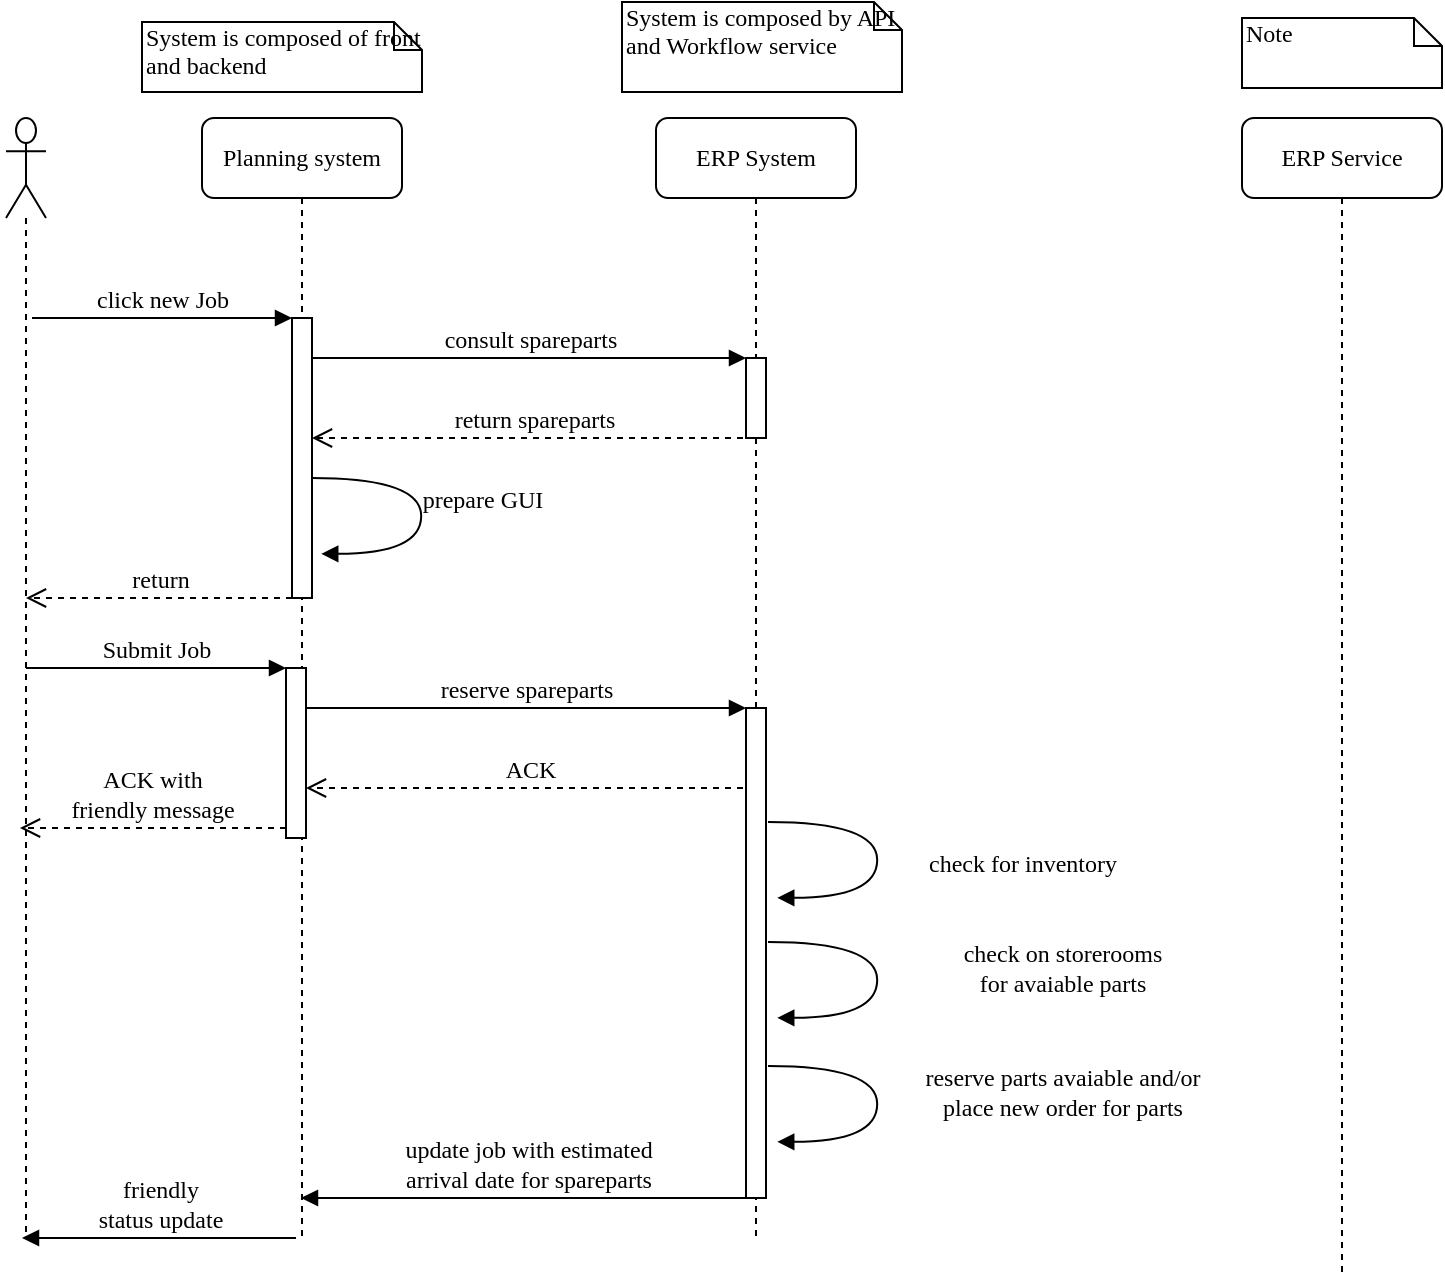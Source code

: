 <mxfile version="21.5.1" type="github" pages="5">
  <diagram name="Page-1" id="13e1069c-82ec-6db2-03f1-153e76fe0fe0">
    <mxGraphModel dx="1434" dy="782" grid="1" gridSize="10" guides="1" tooltips="1" connect="1" arrows="1" fold="1" page="1" pageScale="1" pageWidth="1100" pageHeight="850" background="none" math="0" shadow="0">
      <root>
        <mxCell id="0" />
        <mxCell id="1" parent="0" />
        <mxCell id="7baba1c4bc27f4b0-3" value="ERP System" style="shape=umlLifeline;perimeter=lifelinePerimeter;whiteSpace=wrap;html=1;container=1;collapsible=0;recursiveResize=0;outlineConnect=0;rounded=1;shadow=0;comic=0;labelBackgroundColor=none;strokeWidth=1;fontFamily=Verdana;fontSize=12;align=center;" parent="1" vertex="1">
          <mxGeometry x="467" y="80" width="100" height="560" as="geometry" />
        </mxCell>
        <mxCell id="7baba1c4bc27f4b0-13" value="" style="html=1;points=[];perimeter=orthogonalPerimeter;rounded=0;shadow=0;comic=0;labelBackgroundColor=none;strokeWidth=1;fontFamily=Verdana;fontSize=12;align=center;" parent="7baba1c4bc27f4b0-3" vertex="1">
          <mxGeometry x="45" y="120" width="10" height="40" as="geometry" />
        </mxCell>
        <mxCell id="7baba1c4bc27f4b0-2" value="Planning system" style="shape=umlLifeline;perimeter=lifelinePerimeter;whiteSpace=wrap;html=1;container=1;collapsible=0;recursiveResize=0;outlineConnect=0;rounded=1;shadow=0;comic=0;labelBackgroundColor=none;strokeWidth=1;fontFamily=Verdana;fontSize=12;align=center;" parent="1" vertex="1">
          <mxGeometry x="240" y="80" width="100" height="560" as="geometry" />
        </mxCell>
        <mxCell id="7baba1c4bc27f4b0-10" value="" style="html=1;points=[];perimeter=orthogonalPerimeter;rounded=0;shadow=0;comic=0;labelBackgroundColor=none;strokeWidth=1;fontFamily=Verdana;fontSize=12;align=center;" parent="7baba1c4bc27f4b0-2" vertex="1">
          <mxGeometry x="45" y="100" width="10" height="140" as="geometry" />
        </mxCell>
        <mxCell id="r3WiBmPXjDNipP7hlPcP-3" value="return" style="html=1;verticalAlign=bottom;endArrow=open;dashed=1;endSize=8;labelBackgroundColor=none;fontFamily=Verdana;fontSize=12;" edge="1" parent="7baba1c4bc27f4b0-2" target="r3WiBmPXjDNipP7hlPcP-2">
          <mxGeometry relative="1" as="geometry">
            <mxPoint x="-75" y="240" as="targetPoint" />
            <mxPoint x="45" y="240" as="sourcePoint" />
          </mxGeometry>
        </mxCell>
        <mxCell id="7baba1c4bc27f4b0-35" value="prepare GUI" style="html=1;verticalAlign=bottom;endArrow=block;labelBackgroundColor=none;fontFamily=Verdana;fontSize=12;elbow=vertical;edgeStyle=orthogonalEdgeStyle;curved=1;entryX=1;entryY=0.286;entryPerimeter=0;exitX=1.038;exitY=0.345;exitPerimeter=0;" parent="7baba1c4bc27f4b0-2" edge="1">
          <mxGeometry x="0.047" y="30" relative="1" as="geometry">
            <mxPoint x="55.0" y="180.0" as="sourcePoint" />
            <mxPoint x="59.62" y="217.92" as="targetPoint" />
            <Array as="points">
              <mxPoint x="109.62" y="179.9" />
              <mxPoint x="109.62" y="217.9" />
            </Array>
            <mxPoint as="offset" />
          </mxGeometry>
        </mxCell>
        <mxCell id="L3LUOp6Q61hQ2QbDwkMk-3" value="" style="html=1;points=[];perimeter=orthogonalPerimeter;rounded=0;shadow=0;comic=0;labelBackgroundColor=none;strokeWidth=1;fontFamily=Verdana;fontSize=12;align=center;" vertex="1" parent="7baba1c4bc27f4b0-2">
          <mxGeometry x="42" y="275" width="10" height="85" as="geometry" />
        </mxCell>
        <mxCell id="L3LUOp6Q61hQ2QbDwkMk-4" value="ACK with &lt;br&gt;friendly message" style="html=1;verticalAlign=bottom;endArrow=open;dashed=1;endSize=8;labelBackgroundColor=none;fontFamily=Verdana;fontSize=12;" edge="1" parent="7baba1c4bc27f4b0-2">
          <mxGeometry x="0.007" relative="1" as="geometry">
            <mxPoint x="-91" y="355" as="targetPoint" />
            <mxPoint x="42" y="355" as="sourcePoint" />
            <mxPoint as="offset" />
          </mxGeometry>
        </mxCell>
        <mxCell id="L3LUOp6Q61hQ2QbDwkMk-7" value="Submit Job" style="html=1;verticalAlign=bottom;endArrow=block;entryX=0;entryY=0;labelBackgroundColor=none;fontFamily=Verdana;fontSize=12;edgeStyle=elbowEdgeStyle;elbow=horizontal;" edge="1" parent="7baba1c4bc27f4b0-2" target="L3LUOp6Q61hQ2QbDwkMk-3">
          <mxGeometry relative="1" as="geometry">
            <mxPoint x="-88" y="275" as="sourcePoint" />
            <mxPoint as="offset" />
          </mxGeometry>
        </mxCell>
        <mxCell id="L3LUOp6Q61hQ2QbDwkMk-8" value="reserve spareparts" style="html=1;verticalAlign=bottom;endArrow=block;entryX=0;entryY=0;labelBackgroundColor=none;fontFamily=Verdana;fontSize=12;edgeStyle=elbowEdgeStyle;elbow=vertical;" edge="1" parent="7baba1c4bc27f4b0-2" source="L3LUOp6Q61hQ2QbDwkMk-3" target="L3LUOp6Q61hQ2QbDwkMk-6">
          <mxGeometry relative="1" as="geometry">
            <mxPoint x="127" y="295" as="sourcePoint" />
          </mxGeometry>
        </mxCell>
        <mxCell id="L3LUOp6Q61hQ2QbDwkMk-9" value="ACK" style="html=1;verticalAlign=bottom;endArrow=open;dashed=1;endSize=8;labelBackgroundColor=none;fontFamily=Verdana;fontSize=12;" edge="1" parent="7baba1c4bc27f4b0-2" source="7baba1c4bc27f4b0-3">
          <mxGeometry relative="1" as="geometry">
            <mxPoint x="52" y="335" as="targetPoint" />
            <mxPoint x="207" y="335" as="sourcePoint" />
          </mxGeometry>
        </mxCell>
        <mxCell id="L3LUOp6Q61hQ2QbDwkMk-6" value="" style="html=1;points=[];perimeter=orthogonalPerimeter;rounded=0;shadow=0;comic=0;labelBackgroundColor=none;strokeWidth=1;fontFamily=Verdana;fontSize=12;align=center;" vertex="1" parent="7baba1c4bc27f4b0-2">
          <mxGeometry x="272" y="295" width="10" height="245" as="geometry" />
        </mxCell>
        <mxCell id="7baba1c4bc27f4b0-4" value="ERP Service" style="shape=umlLifeline;perimeter=lifelinePerimeter;whiteSpace=wrap;html=1;container=1;collapsible=0;recursiveResize=0;outlineConnect=0;rounded=1;shadow=0;comic=0;labelBackgroundColor=none;strokeWidth=1;fontFamily=Verdana;fontSize=12;align=center;" parent="1" vertex="1">
          <mxGeometry x="760" y="80" width="100" height="580" as="geometry" />
        </mxCell>
        <mxCell id="7baba1c4bc27f4b0-11" value="click new Job" style="html=1;verticalAlign=bottom;endArrow=block;entryX=0;entryY=0;labelBackgroundColor=none;fontFamily=Verdana;fontSize=12;edgeStyle=elbowEdgeStyle;elbow=vertical;" parent="1" target="7baba1c4bc27f4b0-10" edge="1">
          <mxGeometry relative="1" as="geometry">
            <mxPoint x="155" y="180" as="sourcePoint" />
            <mxPoint as="offset" />
          </mxGeometry>
        </mxCell>
        <mxCell id="7baba1c4bc27f4b0-14" value="consult spareparts" style="html=1;verticalAlign=bottom;endArrow=block;entryX=0;entryY=0;labelBackgroundColor=none;fontFamily=Verdana;fontSize=12;edgeStyle=elbowEdgeStyle;elbow=vertical;" parent="1" source="7baba1c4bc27f4b0-10" target="7baba1c4bc27f4b0-13" edge="1">
          <mxGeometry relative="1" as="geometry">
            <mxPoint x="370" y="200" as="sourcePoint" />
          </mxGeometry>
        </mxCell>
        <mxCell id="7baba1c4bc27f4b0-41" value="System is composed of front and backend" style="shape=note;whiteSpace=wrap;html=1;size=14;verticalAlign=top;align=left;spacingTop=-6;rounded=0;shadow=0;comic=0;labelBackgroundColor=none;strokeWidth=1;fontFamily=Verdana;fontSize=12" parent="1" vertex="1">
          <mxGeometry x="210" y="32" width="140" height="35" as="geometry" />
        </mxCell>
        <mxCell id="7baba1c4bc27f4b0-42" value="System is composed by API and Workflow service" style="shape=note;whiteSpace=wrap;html=1;size=14;verticalAlign=top;align=left;spacingTop=-6;rounded=0;shadow=0;comic=0;labelBackgroundColor=none;strokeWidth=1;fontFamily=Verdana;fontSize=12" parent="1" vertex="1">
          <mxGeometry x="450" y="22" width="140" height="45" as="geometry" />
        </mxCell>
        <mxCell id="7baba1c4bc27f4b0-43" value="Note" style="shape=note;whiteSpace=wrap;html=1;size=14;verticalAlign=top;align=left;spacingTop=-6;rounded=0;shadow=0;comic=0;labelBackgroundColor=none;strokeWidth=1;fontFamily=Verdana;fontSize=12" parent="1" vertex="1">
          <mxGeometry x="760" y="30" width="100" height="35" as="geometry" />
        </mxCell>
        <mxCell id="r3WiBmPXjDNipP7hlPcP-2" value="" style="shape=umlLifeline;perimeter=lifelinePerimeter;whiteSpace=wrap;html=1;container=1;dropTarget=0;collapsible=0;recursiveResize=0;outlineConnect=0;portConstraint=eastwest;newEdgeStyle={&quot;edgeStyle&quot;:&quot;elbowEdgeStyle&quot;,&quot;elbow&quot;:&quot;vertical&quot;,&quot;curved&quot;:0,&quot;rounded&quot;:0};participant=umlActor;size=50;" vertex="1" parent="1">
          <mxGeometry x="142" y="80" width="20" height="560" as="geometry" />
        </mxCell>
        <mxCell id="L3LUOp6Q61hQ2QbDwkMk-1" value="return spareparts" style="html=1;verticalAlign=bottom;endArrow=open;dashed=1;endSize=8;labelBackgroundColor=none;fontFamily=Verdana;fontSize=12;" edge="1" parent="1" source="7baba1c4bc27f4b0-3">
          <mxGeometry relative="1" as="geometry">
            <mxPoint x="295" y="240" as="targetPoint" />
            <mxPoint x="415" y="240" as="sourcePoint" />
          </mxGeometry>
        </mxCell>
        <mxCell id="L3LUOp6Q61hQ2QbDwkMk-11" value="check for inventory" style="html=1;verticalAlign=bottom;endArrow=block;labelBackgroundColor=none;fontFamily=Verdana;fontSize=12;elbow=vertical;edgeStyle=orthogonalEdgeStyle;curved=1;entryX=1;entryY=0.286;entryPerimeter=0;exitX=1.038;exitY=0.345;exitPerimeter=0;" edge="1" parent="1">
          <mxGeometry x="0.188" y="72" relative="1" as="geometry">
            <mxPoint x="523.0" y="432.0" as="sourcePoint" />
            <mxPoint x="527.62" y="469.92" as="targetPoint" />
            <Array as="points">
              <mxPoint x="577.62" y="431.9" />
              <mxPoint x="577.62" y="469.9" />
            </Array>
            <mxPoint as="offset" />
          </mxGeometry>
        </mxCell>
        <mxCell id="L3LUOp6Q61hQ2QbDwkMk-12" value="reserve parts avaiable and/or&lt;br&gt; place new order for parts" style="html=1;verticalAlign=bottom;endArrow=block;labelBackgroundColor=none;fontFamily=Verdana;fontSize=12;elbow=vertical;edgeStyle=orthogonalEdgeStyle;curved=1;entryX=1;entryY=0.286;entryPerimeter=0;exitX=1.038;exitY=0.345;exitPerimeter=0;" edge="1" parent="1">
          <mxGeometry x="0.193" y="92" relative="1" as="geometry">
            <mxPoint x="523.0" y="554.0" as="sourcePoint" />
            <mxPoint x="527.62" y="591.92" as="targetPoint" />
            <Array as="points">
              <mxPoint x="577.62" y="553.9" />
              <mxPoint x="577.62" y="591.9" />
            </Array>
            <mxPoint as="offset" />
          </mxGeometry>
        </mxCell>
        <mxCell id="L3LUOp6Q61hQ2QbDwkMk-13" value="check on storerooms&lt;br&gt; for avaiable parts" style="html=1;verticalAlign=bottom;endArrow=block;labelBackgroundColor=none;fontFamily=Verdana;fontSize=12;elbow=vertical;edgeStyle=orthogonalEdgeStyle;curved=1;entryX=1;entryY=0.286;entryPerimeter=0;exitX=1.038;exitY=0.345;exitPerimeter=0;" edge="1" parent="1">
          <mxGeometry x="0.188" y="92" relative="1" as="geometry">
            <mxPoint x="523.0" y="492.0" as="sourcePoint" />
            <mxPoint x="527.62" y="529.92" as="targetPoint" />
            <Array as="points">
              <mxPoint x="577.62" y="491.9" />
              <mxPoint x="577.62" y="529.9" />
            </Array>
            <mxPoint as="offset" />
          </mxGeometry>
        </mxCell>
        <mxCell id="L3LUOp6Q61hQ2QbDwkMk-14" value="update job with estimated &lt;br&gt;arrival date for spareparts" style="html=1;verticalAlign=bottom;endArrow=block;labelBackgroundColor=none;fontFamily=Verdana;fontSize=12;edgeStyle=elbowEdgeStyle;elbow=vertical;" edge="1" parent="1">
          <mxGeometry relative="1" as="geometry">
            <mxPoint x="516.5" y="620" as="sourcePoint" />
            <mxPoint x="289.5" y="620" as="targetPoint" />
          </mxGeometry>
        </mxCell>
        <mxCell id="L3LUOp6Q61hQ2QbDwkMk-15" value="friendly &lt;br&gt;status update" style="html=1;verticalAlign=bottom;endArrow=block;labelBackgroundColor=none;fontFamily=Verdana;fontSize=12;edgeStyle=elbowEdgeStyle;elbow=vertical;" edge="1" parent="1">
          <mxGeometry relative="1" as="geometry">
            <mxPoint x="287" y="640" as="sourcePoint" />
            <mxPoint x="150" y="640" as="targetPoint" />
          </mxGeometry>
        </mxCell>
      </root>
    </mxGraphModel>
  </diagram>
  <diagram id="V_W7wJpPirjJ44_0wbhT" name="Page-2">
    <mxGraphModel dx="1434" dy="782" grid="1" gridSize="10" guides="1" tooltips="1" connect="1" arrows="1" fold="1" page="1" pageScale="1" pageWidth="850" pageHeight="1100" math="0" shadow="0">
      <root>
        <mxCell id="0" />
        <mxCell id="1" parent="0" />
        <mxCell id="fWBjo3KzKKO2n25VjkyU-6" value="Receive request of Spareparts" style="edgeStyle=orthogonalEdgeStyle;rounded=0;orthogonalLoop=1;jettySize=auto;html=1;entryX=0.25;entryY=0.1;entryDx=0;entryDy=0;entryPerimeter=0;curved=1;exitX=1;exitY=1;exitDx=0;exitDy=0;" edge="1" parent="1" source="NMWCSdqXSWTa__lLpauB-1" target="NMWCSdqXSWTa__lLpauB-4">
          <mxGeometry relative="1" as="geometry">
            <Array as="points">
              <mxPoint x="580" y="420" />
              <mxPoint x="580" y="636" />
            </Array>
          </mxGeometry>
        </mxCell>
        <mxCell id="NMWCSdqXSWTa__lLpauB-1" value="CORE" style="ellipse;whiteSpace=wrap;html=1;aspect=fixed;" parent="1" vertex="1">
          <mxGeometry x="340" y="300" width="140" height="140" as="geometry" />
        </mxCell>
        <mxCell id="NMWCSdqXSWTa__lLpauB-3" value="Planning System" style="shape=umlActor;verticalLabelPosition=bottom;verticalAlign=top;html=1;outlineConnect=0;" parent="1" vertex="1">
          <mxGeometry x="180" y="80" width="30" height="60" as="geometry" />
        </mxCell>
        <mxCell id="fWBjo3KzKKO2n25VjkyU-9" value="Return spareparts avaiable" style="edgeStyle=orthogonalEdgeStyle;rounded=0;orthogonalLoop=1;jettySize=auto;html=1;entryX=0.914;entryY=0.779;entryDx=0;entryDy=0;entryPerimeter=0;" edge="1" parent="1" source="NMWCSdqXSWTa__lLpauB-4" target="NMWCSdqXSWTa__lLpauB-1">
          <mxGeometry relative="1" as="geometry">
            <Array as="points">
              <mxPoint x="745" y="460" />
              <mxPoint x="468" y="460" />
            </Array>
          </mxGeometry>
        </mxCell>
        <mxCell id="NMWCSdqXSWTa__lLpauB-4" value="ERP System" style="shape=umlActor;verticalLabelPosition=bottom;verticalAlign=top;html=1;outlineConnect=0;" parent="1" vertex="1">
          <mxGeometry x="730" y="630" width="30" height="60" as="geometry" />
        </mxCell>
        <mxCell id="NMWCSdqXSWTa__lLpauB-8" value="List Jobs" style="endArrow=classic;startArrow=classic;html=1;rounded=0;exitX=0.5;exitY=0;exitDx=0;exitDy=0;edgeStyle=orthogonalEdgeStyle;curved=1;" parent="1" source="NMWCSdqXSWTa__lLpauB-1" edge="1">
          <mxGeometry x="0.135" y="30" width="50" height="50" relative="1" as="geometry">
            <mxPoint x="400" y="420" as="sourcePoint" />
            <mxPoint x="220" y="120" as="targetPoint" />
            <Array as="points">
              <mxPoint x="340" y="300" />
              <mxPoint x="340" y="120" />
            </Array>
            <mxPoint as="offset" />
          </mxGeometry>
        </mxCell>
        <mxCell id="NMWCSdqXSWTa__lLpauB-9" value="&lt;div&gt;Filter Jobs&lt;/div&gt;&lt;div&gt;by Pending&lt;br&gt;&lt;/div&gt;" style="endArrow=classic;startArrow=classic;html=1;rounded=0;exitX=0;exitY=0;exitDx=0;exitDy=0;edgeStyle=orthogonalEdgeStyle;curved=1;" parent="1" source="NMWCSdqXSWTa__lLpauB-1" target="NMWCSdqXSWTa__lLpauB-3" edge="1">
          <mxGeometry x="-0.135" y="10" width="50" height="50" relative="1" as="geometry">
            <mxPoint x="300" y="390" as="sourcePoint" />
            <mxPoint x="110" y="210" as="targetPoint" />
            <Array as="points">
              <mxPoint x="300" y="321" />
              <mxPoint x="300" y="210" />
              <mxPoint x="195" y="210" />
            </Array>
            <mxPoint as="offset" />
          </mxGeometry>
        </mxCell>
        <mxCell id="NMWCSdqXSWTa__lLpauB-10" value="List Spare parts" style="endArrow=classic;startArrow=classic;html=1;rounded=0;exitX=0.5;exitY=0;exitDx=0;exitDy=0;edgeStyle=orthogonalEdgeStyle;curved=1;exitPerimeter=0;entryX=1;entryY=0.5;entryDx=0;entryDy=0;" parent="1" source="NMWCSdqXSWTa__lLpauB-4" target="NMWCSdqXSWTa__lLpauB-1" edge="1">
          <mxGeometry x="-0.135" y="10" width="50" height="50" relative="1" as="geometry">
            <mxPoint x="430" y="320" as="sourcePoint" />
            <mxPoint x="240" y="140" as="targetPoint" />
            <Array as="points">
              <mxPoint x="745" y="610" />
              <mxPoint x="780" y="610" />
              <mxPoint x="780" y="370" />
            </Array>
            <mxPoint as="offset" />
          </mxGeometry>
        </mxCell>
        <mxCell id="fWBjo3KzKKO2n25VjkyU-7" value="Text" style="edgeLabel;html=1;align=center;verticalAlign=middle;resizable=0;points=[];" vertex="1" connectable="0" parent="NMWCSdqXSWTa__lLpauB-10">
          <mxGeometry x="0.616" y="-7" relative="1" as="geometry">
            <mxPoint as="offset" />
          </mxGeometry>
        </mxCell>
        <mxCell id="1w2DRYX4biAuBUoCnJec-1" value="List Storerooms" style="endArrow=classic;startArrow=classic;html=1;rounded=0;edgeStyle=orthogonalEdgeStyle;curved=1;entryX=0.5;entryY=1;entryDx=0;entryDy=0;" parent="1" source="NMWCSdqXSWTa__lLpauB-4" target="NMWCSdqXSWTa__lLpauB-1" edge="1">
          <mxGeometry x="0.241" y="-15" width="50" height="50" relative="1" as="geometry">
            <mxPoint x="725" y="620" as="sourcePoint" />
            <mxPoint x="469" y="429" as="targetPoint" />
            <Array as="points">
              <mxPoint x="425" y="660" />
              <mxPoint x="425" y="620" />
              <mxPoint x="410" y="620" />
            </Array>
            <mxPoint as="offset" />
          </mxGeometry>
        </mxCell>
        <mxCell id="fWBjo3KzKKO2n25VjkyU-2" value="&lt;div&gt;Add new Job&lt;/div&gt;" style="edgeStyle=orthogonalEdgeStyle;rounded=0;orthogonalLoop=1;jettySize=auto;html=1;entryX=1;entryY=0;entryDx=0;entryDy=0;curved=1;exitX=0.75;exitY=0.1;exitDx=0;exitDy=0;exitPerimeter=0;" edge="1" parent="1" source="NMWCSdqXSWTa__lLpauB-3" target="NMWCSdqXSWTa__lLpauB-1">
          <mxGeometry x="0.064" y="20" relative="1" as="geometry">
            <Array as="points">
              <mxPoint x="203" y="120" />
              <mxPoint x="400" y="120" />
              <mxPoint x="400" y="240" />
              <mxPoint x="460" y="240" />
            </Array>
            <mxPoint as="offset" />
          </mxGeometry>
        </mxCell>
        <mxCell id="fWBjo3KzKKO2n25VjkyU-5" value="Request spare parts" style="endArrow=classic;startArrow=classic;html=1;rounded=0;exitX=-0.014;exitY=0.443;exitDx=0;exitDy=0;edgeStyle=orthogonalEdgeStyle;curved=1;exitPerimeter=0;entryX=0.25;entryY=0.1;entryDx=0;entryDy=0;entryPerimeter=0;" edge="1" parent="1" source="NMWCSdqXSWTa__lLpauB-1" target="NMWCSdqXSWTa__lLpauB-3">
          <mxGeometry x="0.135" y="30" width="50" height="50" relative="1" as="geometry">
            <mxPoint x="250" y="370" as="sourcePoint" />
            <mxPoint x="60" y="190" as="targetPoint" />
            <Array as="points">
              <mxPoint x="338" y="370" />
              <mxPoint x="130" y="370" />
              <mxPoint x="130" y="86" />
            </Array>
            <mxPoint as="offset" />
          </mxGeometry>
        </mxCell>
      </root>
    </mxGraphModel>
  </diagram>
  <diagram id="QQJnZQUHqllmT8PFAfbM" name="Page-3">
    <mxGraphModel dx="1434" dy="782" grid="1" gridSize="10" guides="1" tooltips="1" connect="1" arrows="1" fold="1" page="1" pageScale="1" pageWidth="850" pageHeight="1100" math="0" shadow="0">
      <root>
        <mxCell id="0" />
        <mxCell id="1" parent="0" />
        <mxCell id="K9g0IjUsWoUg42Nc8wB1-1" value="SparePart" style="swimlane;fontStyle=2;align=center;verticalAlign=top;childLayout=stackLayout;horizontal=1;startSize=26;horizontalStack=0;resizeParent=1;resizeLast=0;collapsible=1;marginBottom=0;rounded=0;shadow=0;strokeWidth=1;" parent="1" vertex="1">
          <mxGeometry x="220" y="120" width="160" height="138" as="geometry">
            <mxRectangle x="230" y="140" width="160" height="26" as="alternateBounds" />
          </mxGeometry>
        </mxCell>
        <mxCell id="K9g0IjUsWoUg42Nc8wB1-2" value="Name" style="text;align=left;verticalAlign=top;spacingLeft=4;spacingRight=4;overflow=hidden;rotatable=0;points=[[0,0.5],[1,0.5]];portConstraint=eastwest;" parent="K9g0IjUsWoUg42Nc8wB1-1" vertex="1">
          <mxGeometry y="26" width="160" height="26" as="geometry" />
        </mxCell>
        <mxCell id="K9g0IjUsWoUg42Nc8wB1-3" value="Phone Number" style="text;align=left;verticalAlign=top;spacingLeft=4;spacingRight=4;overflow=hidden;rotatable=0;points=[[0,0.5],[1,0.5]];portConstraint=eastwest;rounded=0;shadow=0;html=0;" parent="K9g0IjUsWoUg42Nc8wB1-1" vertex="1">
          <mxGeometry y="52" width="160" height="26" as="geometry" />
        </mxCell>
        <mxCell id="K9g0IjUsWoUg42Nc8wB1-4" value="Email Address" style="text;align=left;verticalAlign=top;spacingLeft=4;spacingRight=4;overflow=hidden;rotatable=0;points=[[0,0.5],[1,0.5]];portConstraint=eastwest;rounded=0;shadow=0;html=0;" parent="K9g0IjUsWoUg42Nc8wB1-1" vertex="1">
          <mxGeometry y="78" width="160" height="26" as="geometry" />
        </mxCell>
        <mxCell id="K9g0IjUsWoUg42Nc8wB1-5" value="" style="line;html=1;strokeWidth=1;align=left;verticalAlign=middle;spacingTop=-1;spacingLeft=3;spacingRight=3;rotatable=0;labelPosition=right;points=[];portConstraint=eastwest;" parent="K9g0IjUsWoUg42Nc8wB1-1" vertex="1">
          <mxGeometry y="104" width="160" height="8" as="geometry" />
        </mxCell>
        <mxCell id="K9g0IjUsWoUg42Nc8wB1-6" value="Purchase Parking Pass" style="text;align=left;verticalAlign=top;spacingLeft=4;spacingRight=4;overflow=hidden;rotatable=0;points=[[0,0.5],[1,0.5]];portConstraint=eastwest;" parent="K9g0IjUsWoUg42Nc8wB1-1" vertex="1">
          <mxGeometry y="112" width="160" height="26" as="geometry" />
        </mxCell>
        <mxCell id="K9g0IjUsWoUg42Nc8wB1-7" value="T" style="swimlane;fontStyle=0;align=center;verticalAlign=top;childLayout=stackLayout;horizontal=1;startSize=26;horizontalStack=0;resizeParent=1;resizeLast=0;collapsible=1;marginBottom=0;rounded=0;shadow=0;strokeWidth=1;" parent="1" vertex="1">
          <mxGeometry x="120" y="360" width="160" height="138" as="geometry">
            <mxRectangle x="130" y="380" width="160" height="26" as="alternateBounds" />
          </mxGeometry>
        </mxCell>
        <mxCell id="K9g0IjUsWoUg42Nc8wB1-8" value="Student Number" style="text;align=left;verticalAlign=top;spacingLeft=4;spacingRight=4;overflow=hidden;rotatable=0;points=[[0,0.5],[1,0.5]];portConstraint=eastwest;" parent="K9g0IjUsWoUg42Nc8wB1-7" vertex="1">
          <mxGeometry y="26" width="160" height="26" as="geometry" />
        </mxCell>
        <mxCell id="K9g0IjUsWoUg42Nc8wB1-9" value="Average Mark" style="text;align=left;verticalAlign=top;spacingLeft=4;spacingRight=4;overflow=hidden;rotatable=0;points=[[0,0.5],[1,0.5]];portConstraint=eastwest;rounded=0;shadow=0;html=0;" parent="K9g0IjUsWoUg42Nc8wB1-7" vertex="1">
          <mxGeometry y="52" width="160" height="26" as="geometry" />
        </mxCell>
        <mxCell id="K9g0IjUsWoUg42Nc8wB1-10" value="" style="line;html=1;strokeWidth=1;align=left;verticalAlign=middle;spacingTop=-1;spacingLeft=3;spacingRight=3;rotatable=0;labelPosition=right;points=[];portConstraint=eastwest;" parent="K9g0IjUsWoUg42Nc8wB1-7" vertex="1">
          <mxGeometry y="78" width="160" height="8" as="geometry" />
        </mxCell>
        <mxCell id="K9g0IjUsWoUg42Nc8wB1-11" value="Is Eligible To Enroll" style="text;align=left;verticalAlign=top;spacingLeft=4;spacingRight=4;overflow=hidden;rotatable=0;points=[[0,0.5],[1,0.5]];portConstraint=eastwest;fontStyle=4" parent="K9g0IjUsWoUg42Nc8wB1-7" vertex="1">
          <mxGeometry y="86" width="160" height="26" as="geometry" />
        </mxCell>
        <mxCell id="K9g0IjUsWoUg42Nc8wB1-12" value="Get Seminars Taken" style="text;align=left;verticalAlign=top;spacingLeft=4;spacingRight=4;overflow=hidden;rotatable=0;points=[[0,0.5],[1,0.5]];portConstraint=eastwest;" parent="K9g0IjUsWoUg42Nc8wB1-7" vertex="1">
          <mxGeometry y="112" width="160" height="26" as="geometry" />
        </mxCell>
        <mxCell id="K9g0IjUsWoUg42Nc8wB1-13" value="" style="endArrow=block;endSize=10;endFill=0;shadow=0;strokeWidth=1;rounded=0;edgeStyle=elbowEdgeStyle;elbow=vertical;" parent="1" source="K9g0IjUsWoUg42Nc8wB1-7" target="K9g0IjUsWoUg42Nc8wB1-1" edge="1">
          <mxGeometry width="160" relative="1" as="geometry">
            <mxPoint x="200" y="203" as="sourcePoint" />
            <mxPoint x="200" y="203" as="targetPoint" />
          </mxGeometry>
        </mxCell>
        <mxCell id="K9g0IjUsWoUg42Nc8wB1-14" value="Professor" style="swimlane;fontStyle=0;align=center;verticalAlign=top;childLayout=stackLayout;horizontal=1;startSize=26;horizontalStack=0;resizeParent=1;resizeLast=0;collapsible=1;marginBottom=0;rounded=0;shadow=0;strokeWidth=1;" parent="1" vertex="1">
          <mxGeometry x="330" y="360" width="160" height="70" as="geometry">
            <mxRectangle x="340" y="380" width="170" height="26" as="alternateBounds" />
          </mxGeometry>
        </mxCell>
        <mxCell id="K9g0IjUsWoUg42Nc8wB1-15" value="Salary" style="text;align=left;verticalAlign=top;spacingLeft=4;spacingRight=4;overflow=hidden;rotatable=0;points=[[0,0.5],[1,0.5]];portConstraint=eastwest;" parent="K9g0IjUsWoUg42Nc8wB1-14" vertex="1">
          <mxGeometry y="26" width="160" height="26" as="geometry" />
        </mxCell>
        <mxCell id="K9g0IjUsWoUg42Nc8wB1-16" value="" style="line;html=1;strokeWidth=1;align=left;verticalAlign=middle;spacingTop=-1;spacingLeft=3;spacingRight=3;rotatable=0;labelPosition=right;points=[];portConstraint=eastwest;" parent="K9g0IjUsWoUg42Nc8wB1-14" vertex="1">
          <mxGeometry y="52" width="160" height="8" as="geometry" />
        </mxCell>
        <mxCell id="K9g0IjUsWoUg42Nc8wB1-17" value="" style="endArrow=block;endSize=10;endFill=0;shadow=0;strokeWidth=1;rounded=0;edgeStyle=elbowEdgeStyle;elbow=vertical;" parent="1" source="K9g0IjUsWoUg42Nc8wB1-14" target="K9g0IjUsWoUg42Nc8wB1-1" edge="1">
          <mxGeometry width="160" relative="1" as="geometry">
            <mxPoint x="210" y="373" as="sourcePoint" />
            <mxPoint x="310" y="271" as="targetPoint" />
          </mxGeometry>
        </mxCell>
        <mxCell id="K9g0IjUsWoUg42Nc8wB1-18" value="Order" style="swimlane;fontStyle=0;align=center;verticalAlign=top;childLayout=stackLayout;horizontal=1;startSize=26;horizontalStack=0;resizeParent=1;resizeLast=0;collapsible=1;marginBottom=0;rounded=0;shadow=0;strokeWidth=1;" parent="1" vertex="1">
          <mxGeometry x="508" y="120" width="160" height="216" as="geometry">
            <mxRectangle x="550" y="140" width="160" height="26" as="alternateBounds" />
          </mxGeometry>
        </mxCell>
        <mxCell id="K9g0IjUsWoUg42Nc8wB1-19" value="Street" style="text;align=left;verticalAlign=top;spacingLeft=4;spacingRight=4;overflow=hidden;rotatable=0;points=[[0,0.5],[1,0.5]];portConstraint=eastwest;" parent="K9g0IjUsWoUg42Nc8wB1-18" vertex="1">
          <mxGeometry y="26" width="160" height="26" as="geometry" />
        </mxCell>
        <mxCell id="K9g0IjUsWoUg42Nc8wB1-20" value="City" style="text;align=left;verticalAlign=top;spacingLeft=4;spacingRight=4;overflow=hidden;rotatable=0;points=[[0,0.5],[1,0.5]];portConstraint=eastwest;rounded=0;shadow=0;html=0;" parent="K9g0IjUsWoUg42Nc8wB1-18" vertex="1">
          <mxGeometry y="52" width="160" height="26" as="geometry" />
        </mxCell>
        <mxCell id="K9g0IjUsWoUg42Nc8wB1-21" value="State" style="text;align=left;verticalAlign=top;spacingLeft=4;spacingRight=4;overflow=hidden;rotatable=0;points=[[0,0.5],[1,0.5]];portConstraint=eastwest;rounded=0;shadow=0;html=0;" parent="K9g0IjUsWoUg42Nc8wB1-18" vertex="1">
          <mxGeometry y="78" width="160" height="26" as="geometry" />
        </mxCell>
        <mxCell id="K9g0IjUsWoUg42Nc8wB1-22" value="Postal Code" style="text;align=left;verticalAlign=top;spacingLeft=4;spacingRight=4;overflow=hidden;rotatable=0;points=[[0,0.5],[1,0.5]];portConstraint=eastwest;rounded=0;shadow=0;html=0;" parent="K9g0IjUsWoUg42Nc8wB1-18" vertex="1">
          <mxGeometry y="104" width="160" height="26" as="geometry" />
        </mxCell>
        <mxCell id="K9g0IjUsWoUg42Nc8wB1-23" value="Country" style="text;align=left;verticalAlign=top;spacingLeft=4;spacingRight=4;overflow=hidden;rotatable=0;points=[[0,0.5],[1,0.5]];portConstraint=eastwest;rounded=0;shadow=0;html=0;" parent="K9g0IjUsWoUg42Nc8wB1-18" vertex="1">
          <mxGeometry y="130" width="160" height="26" as="geometry" />
        </mxCell>
        <mxCell id="K9g0IjUsWoUg42Nc8wB1-24" value="" style="line;html=1;strokeWidth=1;align=left;verticalAlign=middle;spacingTop=-1;spacingLeft=3;spacingRight=3;rotatable=0;labelPosition=right;points=[];portConstraint=eastwest;" parent="K9g0IjUsWoUg42Nc8wB1-18" vertex="1">
          <mxGeometry y="156" width="160" height="8" as="geometry" />
        </mxCell>
        <mxCell id="K9g0IjUsWoUg42Nc8wB1-25" value="Validate" style="text;align=left;verticalAlign=top;spacingLeft=4;spacingRight=4;overflow=hidden;rotatable=0;points=[[0,0.5],[1,0.5]];portConstraint=eastwest;" parent="K9g0IjUsWoUg42Nc8wB1-18" vertex="1">
          <mxGeometry y="164" width="160" height="26" as="geometry" />
        </mxCell>
        <mxCell id="K9g0IjUsWoUg42Nc8wB1-26" value="Output As Label" style="text;align=left;verticalAlign=top;spacingLeft=4;spacingRight=4;overflow=hidden;rotatable=0;points=[[0,0.5],[1,0.5]];portConstraint=eastwest;" parent="K9g0IjUsWoUg42Nc8wB1-18" vertex="1">
          <mxGeometry y="190" width="160" height="26" as="geometry" />
        </mxCell>
        <mxCell id="K9g0IjUsWoUg42Nc8wB1-27" value="" style="endArrow=open;shadow=0;strokeWidth=1;rounded=0;endFill=1;edgeStyle=elbowEdgeStyle;elbow=vertical;" parent="1" source="K9g0IjUsWoUg42Nc8wB1-1" target="K9g0IjUsWoUg42Nc8wB1-18" edge="1">
          <mxGeometry x="0.5" y="41" relative="1" as="geometry">
            <mxPoint x="380" y="192" as="sourcePoint" />
            <mxPoint x="540" y="192" as="targetPoint" />
            <mxPoint x="-40" y="32" as="offset" />
          </mxGeometry>
        </mxCell>
        <mxCell id="K9g0IjUsWoUg42Nc8wB1-28" value="0..1" style="resizable=0;align=left;verticalAlign=bottom;labelBackgroundColor=none;fontSize=12;" parent="K9g0IjUsWoUg42Nc8wB1-27" connectable="0" vertex="1">
          <mxGeometry x="-1" relative="1" as="geometry">
            <mxPoint y="4" as="offset" />
          </mxGeometry>
        </mxCell>
        <mxCell id="K9g0IjUsWoUg42Nc8wB1-29" value="1" style="resizable=0;align=right;verticalAlign=bottom;labelBackgroundColor=none;fontSize=12;" parent="K9g0IjUsWoUg42Nc8wB1-27" connectable="0" vertex="1">
          <mxGeometry x="1" relative="1" as="geometry">
            <mxPoint x="-7" y="4" as="offset" />
          </mxGeometry>
        </mxCell>
        <mxCell id="K9g0IjUsWoUg42Nc8wB1-30" value="lives at" style="text;html=1;resizable=0;points=[];;align=center;verticalAlign=middle;labelBackgroundColor=none;rounded=0;shadow=0;strokeWidth=1;fontSize=12;" parent="K9g0IjUsWoUg42Nc8wB1-27" vertex="1" connectable="0">
          <mxGeometry x="0.5" y="49" relative="1" as="geometry">
            <mxPoint x="-38" y="40" as="offset" />
          </mxGeometry>
        </mxCell>
      </root>
    </mxGraphModel>
  </diagram>
  <diagram id="uCsJGXF6ehtbGwk2GhZM" name="Page-4">
    <mxGraphModel dx="2284" dy="1882" grid="1" gridSize="10" guides="1" tooltips="1" connect="1" arrows="1" fold="1" page="1" pageScale="1" pageWidth="850" pageHeight="1100" math="0" shadow="0">
      <root>
        <mxCell id="0" />
        <mxCell id="1" parent="0" />
        <mxCell id="5N2PA1N7N8fe88zdQoq2-34" value="ERP API Spareparts" style="verticalAlign=top;align=left;spacingTop=8;spacingLeft=2;spacingRight=12;shape=cube;size=10;direction=south;fontStyle=4;html=1;" parent="1" vertex="1">
          <mxGeometry x="510" y="216.25" width="175" height="125" as="geometry" />
        </mxCell>
        <mxCell id="5N2PA1N7N8fe88zdQoq2-31" value="ERP API Storerooms" style="verticalAlign=top;align=left;spacingTop=8;spacingLeft=2;spacingRight=12;shape=cube;size=10;direction=south;fontStyle=4;html=1;" parent="1" vertex="1">
          <mxGeometry x="510" y="61.25" width="175" height="125" as="geometry" />
        </mxCell>
        <mxCell id="5N2PA1N7N8fe88zdQoq2-32" value="" style="shape=module;align=left;spacingLeft=20;align=center;verticalAlign=top;" parent="1" vertex="1">
          <mxGeometry x="525" y="266.25" width="130" height="50" as="geometry" />
        </mxCell>
        <mxCell id="5N2PA1N7N8fe88zdQoq2-33" value="" style="shape=module;align=left;spacingLeft=20;align=center;verticalAlign=top;" parent="1" vertex="1">
          <mxGeometry x="525" y="116.25" width="130" height="50" as="geometry" />
        </mxCell>
        <mxCell id="5N2PA1N7N8fe88zdQoq2-36" value="&lt;div&gt;Frankfurt, GE&lt;/div&gt;&lt;div&gt;Fixed IP&lt;/div&gt;" style="points=[[0,0],[0.25,0],[0.5,0],[0.75,0],[1,0],[1,0.25],[1,0.5],[1,0.75],[1,1],[0.75,1],[0.5,1],[0.25,1],[0,1],[0,0.75],[0,0.5],[0,0.25]];outlineConnect=0;gradientColor=none;html=1;whiteSpace=wrap;fontSize=12;fontStyle=0;container=1;pointerEvents=0;collapsible=0;recursiveResize=0;shape=mxgraph.aws4.group;grIcon=mxgraph.aws4.group_on_premise;strokeColor=#5A6C86;fillColor=none;verticalAlign=top;align=left;spacingLeft=30;fontColor=#5A6C86;dashed=0;" parent="1" vertex="1">
          <mxGeometry x="490" y="1.25" width="210" height="500" as="geometry" />
        </mxCell>
        <mxCell id="5N2PA1N7N8fe88zdQoq2-43" value="ERP API Orders" style="verticalAlign=top;align=left;spacingTop=8;spacingLeft=2;spacingRight=12;shape=cube;size=10;direction=south;fontStyle=4;html=1;" parent="5N2PA1N7N8fe88zdQoq2-36" vertex="1">
          <mxGeometry x="20" y="360" width="175" height="125" as="geometry" />
        </mxCell>
        <mxCell id="5N2PA1N7N8fe88zdQoq2-44" value="" style="shape=module;align=left;spacingLeft=20;align=center;verticalAlign=top;" parent="5N2PA1N7N8fe88zdQoq2-36" vertex="1">
          <mxGeometry x="35" y="410" width="130" height="50" as="geometry" />
        </mxCell>
        <mxCell id="5N2PA1N7N8fe88zdQoq2-38" value="Plan Tool Backend API" style="verticalAlign=top;align=left;spacingTop=8;spacingLeft=2;spacingRight=12;shape=cube;size=10;direction=south;fontStyle=4;html=1;" parent="1" vertex="1">
          <mxGeometry x="40" y="215" width="175" height="125" as="geometry" />
        </mxCell>
        <mxCell id="5N2PA1N7N8fe88zdQoq2-39" value="Plan API Jobs" style="verticalAlign=top;align=left;spacingTop=8;spacingLeft=2;spacingRight=12;shape=cube;size=10;direction=south;fontStyle=4;html=1;" parent="1" vertex="1">
          <mxGeometry x="40" y="60" width="175" height="125" as="geometry" />
        </mxCell>
        <mxCell id="5N2PA1N7N8fe88zdQoq2-64" style="edgeStyle=orthogonalEdgeStyle;curved=1;rounded=0;orthogonalLoop=1;jettySize=auto;html=1;" parent="1" source="5N2PA1N7N8fe88zdQoq2-40" target="5N2PA1N7N8fe88zdQoq2-41" edge="1">
          <mxGeometry relative="1" as="geometry" />
        </mxCell>
        <mxCell id="5N2PA1N7N8fe88zdQoq2-40" value="" style="shape=module;align=left;spacingLeft=20;align=center;verticalAlign=top;" parent="1" vertex="1">
          <mxGeometry x="50" y="265" width="135" height="50" as="geometry" />
        </mxCell>
        <mxCell id="5N2PA1N7N8fe88zdQoq2-41" value="" style="shape=module;align=left;spacingLeft=20;align=center;verticalAlign=top;" parent="1" vertex="1">
          <mxGeometry x="55" y="115" width="130" height="50" as="geometry" />
        </mxCell>
        <mxCell id="5N2PA1N7N8fe88zdQoq2-42" value="Amsterdam, NE&lt;br&gt;Dynamic IP" style="points=[[0,0],[0.25,0],[0.5,0],[0.75,0],[1,0],[1,0.25],[1,0.5],[1,0.75],[1,1],[0.75,1],[0.5,1],[0.25,1],[0,1],[0,0.75],[0,0.5],[0,0.25]];outlineConnect=0;gradientColor=none;html=1;whiteSpace=wrap;fontSize=12;fontStyle=0;container=1;pointerEvents=0;collapsible=0;recursiveResize=0;shape=mxgraph.aws4.group;grIcon=mxgraph.aws4.group_on_premise;strokeColor=#5A6C86;fillColor=none;verticalAlign=top;align=left;spacingLeft=30;fontColor=#5A6C86;dashed=0;" parent="1" vertex="1">
          <mxGeometry x="20" width="250" height="520" as="geometry" />
        </mxCell>
        <mxCell id="5N2PA1N7N8fe88zdQoq2-48" value="Plan Tool FrontEnd" style="verticalAlign=top;align=left;spacingTop=8;spacingLeft=2;spacingRight=12;shape=cube;size=10;direction=south;fontStyle=4;html=1;" parent="5N2PA1N7N8fe88zdQoq2-42" vertex="1">
          <mxGeometry x="20" y="370" width="175" height="125" as="geometry" />
        </mxCell>
        <mxCell id="5N2PA1N7N8fe88zdQoq2-49" value="" style="shape=module;align=left;spacingLeft=20;align=center;verticalAlign=top;" parent="5N2PA1N7N8fe88zdQoq2-42" vertex="1">
          <mxGeometry x="30" y="420" width="135" height="50" as="geometry" />
        </mxCell>
        <mxCell id="5N2PA1N7N8fe88zdQoq2-50" value="End User" style="shape=umlActor;verticalLabelPosition=bottom;verticalAlign=top;html=1;outlineConnect=0;" parent="1" vertex="1">
          <mxGeometry x="-210" y="410" width="30" height="60" as="geometry" />
        </mxCell>
        <mxCell id="5N2PA1N7N8fe88zdQoq2-53" value="Dynamic DNS" style="html=1;dashed=0;whiteSpace=wrap;rotation=-90;" parent="1" vertex="1">
          <mxGeometry x="-273" y="235" width="520" height="50" as="geometry" />
        </mxCell>
        <mxCell id="5N2PA1N7N8fe88zdQoq2-54" value="DNS" style="html=1;dashed=0;whiteSpace=wrap;rotation=-90;" parent="1" vertex="1">
          <mxGeometry x="210" y="226.25" width="500" height="50" as="geometry" />
        </mxCell>
        <mxCell id="5N2PA1N7N8fe88zdQoq2-55" value="firewall-amsterdam-site" style="swimlane;startSize=20;" parent="1" vertex="1">
          <mxGeometry x="-50" y="-30" width="340" height="562.5" as="geometry" />
        </mxCell>
        <mxCell id="5N2PA1N7N8fe88zdQoq2-57" value="firewall-frankfurt-site" style="swimlane;startSize=20;" parent="1" vertex="1">
          <mxGeometry x="410" y="-30" width="310" height="561.25" as="geometry" />
        </mxCell>
        <mxCell id="5N2PA1N7N8fe88zdQoq2-58" value="" style="html=1;strokeWidth=1;shadow=0;dashed=0;shape=mxgraph.ios7.misc.vpn;fillColor=#0050ef;strokeColor=#001DBC;buttonText=;strokeColor2=#222222;fontColor=#ffffff;fontSize=8;verticalLabelPosition=bottom;verticalAlign=top;align=center;sketch=0;" parent="1" vertex="1">
          <mxGeometry x="320" y="180" width="55" height="55" as="geometry" />
        </mxCell>
        <mxCell id="5N2PA1N7N8fe88zdQoq2-60" value="" style="shape=flexArrow;endArrow=classic;startArrow=classic;html=1;rounded=0;curved=1;entryX=0.5;entryY=0;entryDx=0;entryDy=0;fillColor=#0050ef;strokeColor=#001DBC;" parent="1" target="5N2PA1N7N8fe88zdQoq2-54" edge="1">
          <mxGeometry width="100" height="100" relative="1" as="geometry">
            <mxPoint x="270" y="249" as="sourcePoint" />
            <mxPoint x="370" y="220" as="targetPoint" />
          </mxGeometry>
        </mxCell>
        <mxCell id="5N2PA1N7N8fe88zdQoq2-51" value="&lt;div&gt;oAuth&lt;/div&gt;&lt;div&gt;&lt;br&gt;&lt;/div&gt;&lt;div&gt;JWT token&lt;br&gt;&lt;/div&gt;" style="edgeStyle=orthogonalEdgeStyle;curved=1;rounded=0;orthogonalLoop=1;jettySize=auto;html=1;entryX=0;entryY=0;entryDx=67.5;entryDy=175;entryPerimeter=0;" parent="1" source="5N2PA1N7N8fe88zdQoq2-50" target="5N2PA1N7N8fe88zdQoq2-48" edge="1">
          <mxGeometry relative="1" as="geometry">
            <mxPoint x="-110" y="440" as="targetPoint" />
          </mxGeometry>
        </mxCell>
        <mxCell id="5N2PA1N7N8fe88zdQoq2-63" style="edgeStyle=orthogonalEdgeStyle;curved=1;rounded=0;orthogonalLoop=1;jettySize=auto;html=1;entryX=0.5;entryY=1;entryDx=0;entryDy=0;" parent="1" source="5N2PA1N7N8fe88zdQoq2-49" target="5N2PA1N7N8fe88zdQoq2-40" edge="1">
          <mxGeometry relative="1" as="geometry" />
        </mxCell>
      </root>
    </mxGraphModel>
  </diagram>
  <diagram id="XrqvdYvnkohPjzoF3PSp" name="Page-5">
    <mxGraphModel dx="1434" dy="782" grid="1" gridSize="10" guides="1" tooltips="1" connect="1" arrows="1" fold="1" page="1" pageScale="1" pageWidth="850" pageHeight="1100" math="0" shadow="0">
      <root>
        <mxCell id="0" />
        <mxCell id="1" parent="0" />
        <mxCell id="eW5gLXM0kAwONvMqNnM3-1" value="" style="edgeStyle=entityRelationEdgeStyle;endArrow=ERzeroToMany;startArrow=ERone;endFill=1;startFill=0;" parent="1" source="eW5gLXM0kAwONvMqNnM3-24" target="eW5gLXM0kAwONvMqNnM3-7" edge="1">
          <mxGeometry width="100" height="100" relative="1" as="geometry">
            <mxPoint x="340" y="720" as="sourcePoint" />
            <mxPoint x="440" y="620" as="targetPoint" />
          </mxGeometry>
        </mxCell>
        <mxCell id="eW5gLXM0kAwONvMqNnM3-2" value="" style="edgeStyle=entityRelationEdgeStyle;endArrow=ERzeroToMany;startArrow=ERone;endFill=1;startFill=0;" parent="1" source="eW5gLXM0kAwONvMqNnM3-4" target="eW5gLXM0kAwONvMqNnM3-17" edge="1">
          <mxGeometry width="100" height="100" relative="1" as="geometry">
            <mxPoint x="400" y="180" as="sourcePoint" />
            <mxPoint x="460" y="205" as="targetPoint" />
          </mxGeometry>
        </mxCell>
        <mxCell id="eW5gLXM0kAwONvMqNnM3-3" value="Inventory" style="shape=table;startSize=30;container=1;collapsible=1;childLayout=tableLayout;fixedRows=1;rowLines=0;fontStyle=1;align=center;resizeLast=1;" parent="1" vertex="1">
          <mxGeometry x="450" y="120" width="250" height="130" as="geometry" />
        </mxCell>
        <mxCell id="eW5gLXM0kAwONvMqNnM3-4" value="" style="shape=partialRectangle;collapsible=0;dropTarget=0;pointerEvents=0;fillColor=none;points=[[0,0.5],[1,0.5]];portConstraint=eastwest;top=0;left=0;right=0;bottom=1;" parent="eW5gLXM0kAwONvMqNnM3-3" vertex="1">
          <mxGeometry y="30" width="250" height="30" as="geometry" />
        </mxCell>
        <mxCell id="eW5gLXM0kAwONvMqNnM3-5" value="PK" style="shape=partialRectangle;overflow=hidden;connectable=0;fillColor=none;top=0;left=0;bottom=0;right=0;fontStyle=1;" parent="eW5gLXM0kAwONvMqNnM3-4" vertex="1">
          <mxGeometry width="30" height="30" as="geometry">
            <mxRectangle width="30" height="30" as="alternateBounds" />
          </mxGeometry>
        </mxCell>
        <mxCell id="eW5gLXM0kAwONvMqNnM3-6" value="inventory_id int NOT NULL " style="shape=partialRectangle;overflow=hidden;connectable=0;fillColor=none;top=0;left=0;bottom=0;right=0;align=left;spacingLeft=6;fontStyle=5;" parent="eW5gLXM0kAwONvMqNnM3-4" vertex="1">
          <mxGeometry x="30" width="220" height="30" as="geometry">
            <mxRectangle width="220" height="30" as="alternateBounds" />
          </mxGeometry>
        </mxCell>
        <mxCell id="eW5gLXM0kAwONvMqNnM3-7" value="" style="shape=partialRectangle;collapsible=0;dropTarget=0;pointerEvents=0;fillColor=none;points=[[0,0.5],[1,0.5]];portConstraint=eastwest;top=0;left=0;right=0;bottom=0;" parent="eW5gLXM0kAwONvMqNnM3-3" vertex="1">
          <mxGeometry y="60" width="250" height="30" as="geometry" />
        </mxCell>
        <mxCell id="eW5gLXM0kAwONvMqNnM3-8" value="FK1" style="shape=partialRectangle;overflow=hidden;connectable=0;fillColor=none;top=0;left=0;bottom=0;right=0;" parent="eW5gLXM0kAwONvMqNnM3-7" vertex="1">
          <mxGeometry width="30" height="30" as="geometry">
            <mxRectangle width="30" height="30" as="alternateBounds" />
          </mxGeometry>
        </mxCell>
        <mxCell id="eW5gLXM0kAwONvMqNnM3-9" value="customer_id int NOT NULL" style="shape=partialRectangle;overflow=hidden;connectable=0;fillColor=none;top=0;left=0;bottom=0;right=0;align=left;spacingLeft=6;" parent="eW5gLXM0kAwONvMqNnM3-7" vertex="1">
          <mxGeometry x="30" width="220" height="30" as="geometry">
            <mxRectangle width="220" height="30" as="alternateBounds" />
          </mxGeometry>
        </mxCell>
        <mxCell id="eW5gLXM0kAwONvMqNnM3-10" value="" style="shape=partialRectangle;collapsible=0;dropTarget=0;pointerEvents=0;fillColor=none;points=[[0,0.5],[1,0.5]];portConstraint=eastwest;top=0;left=0;right=0;bottom=0;" parent="eW5gLXM0kAwONvMqNnM3-3" vertex="1">
          <mxGeometry y="90" width="250" height="30" as="geometry" />
        </mxCell>
        <mxCell id="eW5gLXM0kAwONvMqNnM3-11" value="" style="shape=partialRectangle;overflow=hidden;connectable=0;fillColor=none;top=0;left=0;bottom=0;right=0;" parent="eW5gLXM0kAwONvMqNnM3-10" vertex="1">
          <mxGeometry width="30" height="30" as="geometry">
            <mxRectangle width="30" height="30" as="alternateBounds" />
          </mxGeometry>
        </mxCell>
        <mxCell id="eW5gLXM0kAwONvMqNnM3-12" value="order_date date NOT NULL" style="shape=partialRectangle;overflow=hidden;connectable=0;fillColor=none;top=0;left=0;bottom=0;right=0;align=left;spacingLeft=6;" parent="eW5gLXM0kAwONvMqNnM3-10" vertex="1">
          <mxGeometry x="30" width="220" height="30" as="geometry">
            <mxRectangle width="220" height="30" as="alternateBounds" />
          </mxGeometry>
        </mxCell>
        <mxCell id="eW5gLXM0kAwONvMqNnM3-13" value="Shipments" style="shape=table;startSize=30;container=1;collapsible=1;childLayout=tableLayout;fixedRows=1;rowLines=0;fontStyle=1;align=center;resizeLast=1;" parent="1" vertex="1">
          <mxGeometry x="450" y="280" width="250" height="130" as="geometry" />
        </mxCell>
        <mxCell id="eW5gLXM0kAwONvMqNnM3-14" value="" style="shape=partialRectangle;collapsible=0;dropTarget=0;pointerEvents=0;fillColor=none;points=[[0,0.5],[1,0.5]];portConstraint=eastwest;top=0;left=0;right=0;bottom=1;" parent="eW5gLXM0kAwONvMqNnM3-13" vertex="1">
          <mxGeometry y="30" width="250" height="30" as="geometry" />
        </mxCell>
        <mxCell id="eW5gLXM0kAwONvMqNnM3-15" value="PK" style="shape=partialRectangle;overflow=hidden;connectable=0;fillColor=none;top=0;left=0;bottom=0;right=0;fontStyle=1;" parent="eW5gLXM0kAwONvMqNnM3-14" vertex="1">
          <mxGeometry width="30" height="30" as="geometry">
            <mxRectangle width="30" height="30" as="alternateBounds" />
          </mxGeometry>
        </mxCell>
        <mxCell id="eW5gLXM0kAwONvMqNnM3-16" value="shipment_id int NOT NULL " style="shape=partialRectangle;overflow=hidden;connectable=0;fillColor=none;top=0;left=0;bottom=0;right=0;align=left;spacingLeft=6;fontStyle=5;" parent="eW5gLXM0kAwONvMqNnM3-14" vertex="1">
          <mxGeometry x="30" width="220" height="30" as="geometry">
            <mxRectangle width="220" height="30" as="alternateBounds" />
          </mxGeometry>
        </mxCell>
        <mxCell id="eW5gLXM0kAwONvMqNnM3-17" value="" style="shape=partialRectangle;collapsible=0;dropTarget=0;pointerEvents=0;fillColor=none;points=[[0,0.5],[1,0.5]];portConstraint=eastwest;top=0;left=0;right=0;bottom=0;" parent="eW5gLXM0kAwONvMqNnM3-13" vertex="1">
          <mxGeometry y="60" width="250" height="30" as="geometry" />
        </mxCell>
        <mxCell id="eW5gLXM0kAwONvMqNnM3-18" value="FK1" style="shape=partialRectangle;overflow=hidden;connectable=0;fillColor=none;top=0;left=0;bottom=0;right=0;" parent="eW5gLXM0kAwONvMqNnM3-17" vertex="1">
          <mxGeometry width="30" height="30" as="geometry">
            <mxRectangle width="30" height="30" as="alternateBounds" />
          </mxGeometry>
        </mxCell>
        <mxCell id="eW5gLXM0kAwONvMqNnM3-19" value="order_id int NOT NULL" style="shape=partialRectangle;overflow=hidden;connectable=0;fillColor=none;top=0;left=0;bottom=0;right=0;align=left;spacingLeft=6;" parent="eW5gLXM0kAwONvMqNnM3-17" vertex="1">
          <mxGeometry x="30" width="220" height="30" as="geometry">
            <mxRectangle width="220" height="30" as="alternateBounds" />
          </mxGeometry>
        </mxCell>
        <mxCell id="eW5gLXM0kAwONvMqNnM3-20" value="" style="shape=partialRectangle;collapsible=0;dropTarget=0;pointerEvents=0;fillColor=none;points=[[0,0.5],[1,0.5]];portConstraint=eastwest;top=0;left=0;right=0;bottom=0;" parent="eW5gLXM0kAwONvMqNnM3-13" vertex="1">
          <mxGeometry y="90" width="250" height="30" as="geometry" />
        </mxCell>
        <mxCell id="eW5gLXM0kAwONvMqNnM3-21" value="" style="shape=partialRectangle;overflow=hidden;connectable=0;fillColor=none;top=0;left=0;bottom=0;right=0;" parent="eW5gLXM0kAwONvMqNnM3-20" vertex="1">
          <mxGeometry width="30" height="30" as="geometry">
            <mxRectangle width="30" height="30" as="alternateBounds" />
          </mxGeometry>
        </mxCell>
        <mxCell id="eW5gLXM0kAwONvMqNnM3-22" value="shipment_date date NOT NULL" style="shape=partialRectangle;overflow=hidden;connectable=0;fillColor=none;top=0;left=0;bottom=0;right=0;align=left;spacingLeft=6;" parent="eW5gLXM0kAwONvMqNnM3-20" vertex="1">
          <mxGeometry x="30" width="220" height="30" as="geometry">
            <mxRectangle width="220" height="30" as="alternateBounds" />
          </mxGeometry>
        </mxCell>
        <mxCell id="eW5gLXM0kAwONvMqNnM3-23" value="SpareParts" style="shape=table;startSize=30;container=1;collapsible=1;childLayout=tableLayout;fixedRows=1;rowLines=0;fontStyle=1;align=center;resizeLast=1;" parent="1" vertex="1">
          <mxGeometry x="120" y="120" width="250" height="100" as="geometry" />
        </mxCell>
        <mxCell id="eW5gLXM0kAwONvMqNnM3-24" value="" style="shape=partialRectangle;collapsible=0;dropTarget=0;pointerEvents=0;fillColor=none;points=[[0,0.5],[1,0.5]];portConstraint=eastwest;top=0;left=0;right=0;bottom=1;" parent="eW5gLXM0kAwONvMqNnM3-23" vertex="1">
          <mxGeometry y="30" width="250" height="30" as="geometry" />
        </mxCell>
        <mxCell id="eW5gLXM0kAwONvMqNnM3-25" value="PK" style="shape=partialRectangle;overflow=hidden;connectable=0;fillColor=none;top=0;left=0;bottom=0;right=0;fontStyle=1;" parent="eW5gLXM0kAwONvMqNnM3-24" vertex="1">
          <mxGeometry width="30" height="30" as="geometry">
            <mxRectangle width="30" height="30" as="alternateBounds" />
          </mxGeometry>
        </mxCell>
        <mxCell id="eW5gLXM0kAwONvMqNnM3-26" value="sparepart_id " style="shape=partialRectangle;overflow=hidden;connectable=0;fillColor=none;top=0;left=0;bottom=0;right=0;align=left;spacingLeft=6;fontStyle=5;" parent="eW5gLXM0kAwONvMqNnM3-24" vertex="1">
          <mxGeometry x="30" width="220" height="30" as="geometry">
            <mxRectangle width="220" height="30" as="alternateBounds" />
          </mxGeometry>
        </mxCell>
        <mxCell id="eW5gLXM0kAwONvMqNnM3-27" value="" style="shape=partialRectangle;collapsible=0;dropTarget=0;pointerEvents=0;fillColor=none;points=[[0,0.5],[1,0.5]];portConstraint=eastwest;top=0;left=0;right=0;bottom=0;" parent="eW5gLXM0kAwONvMqNnM3-23" vertex="1">
          <mxGeometry y="60" width="250" height="30" as="geometry" />
        </mxCell>
        <mxCell id="eW5gLXM0kAwONvMqNnM3-28" value="" style="shape=partialRectangle;overflow=hidden;connectable=0;fillColor=none;top=0;left=0;bottom=0;right=0;" parent="eW5gLXM0kAwONvMqNnM3-27" vertex="1">
          <mxGeometry width="30" height="30" as="geometry">
            <mxRectangle width="30" height="30" as="alternateBounds" />
          </mxGeometry>
        </mxCell>
        <mxCell id="eW5gLXM0kAwONvMqNnM3-29" value="customer_name char(50) NOT NULL" style="shape=partialRectangle;overflow=hidden;connectable=0;fillColor=none;top=0;left=0;bottom=0;right=0;align=left;spacingLeft=6;" parent="eW5gLXM0kAwONvMqNnM3-27" vertex="1">
          <mxGeometry x="30" width="220" height="30" as="geometry">
            <mxRectangle width="220" height="30" as="alternateBounds" />
          </mxGeometry>
        </mxCell>
      </root>
    </mxGraphModel>
  </diagram>
</mxfile>
